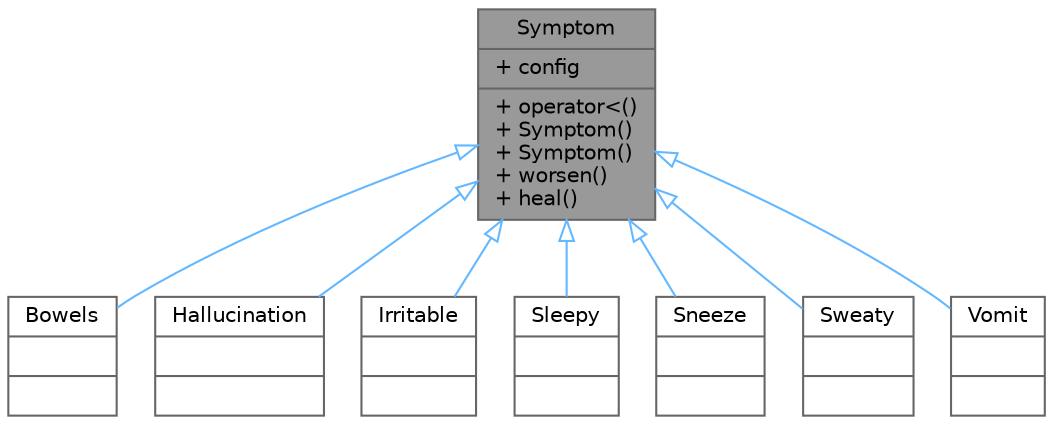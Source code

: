 digraph "Symptom"
{
 // LATEX_PDF_SIZE
  bgcolor="transparent";
  edge [fontname=Helvetica,fontsize=10,labelfontname=Helvetica,labelfontsize=10];
  node [fontname=Helvetica,fontsize=10,shape=box,height=0.2,width=0.4];
  Node1 [shape=record,label="{Symptom\n|+ config\l|+ operator\<()\l+ Symptom()\l+ Symptom()\l+ worsen()\l+ heal()\l}",height=0.2,width=0.4,color="gray40", fillcolor="grey60", style="filled", fontcolor="black",tooltip=" "];
  Node1 -> Node2 [dir="back",color="steelblue1",style="solid",arrowtail="onormal"];
  Node2 [shape=record,label="{Bowels\n||}",height=0.2,width=0.4,color="gray40", fillcolor="white", style="filled",URL="$d3/dbd/struct_bowels.html",tooltip=" "];
  Node1 -> Node3 [dir="back",color="steelblue1",style="solid",arrowtail="onormal"];
  Node3 [shape=record,label="{Hallucination\n||}",height=0.2,width=0.4,color="gray40", fillcolor="white", style="filled",URL="$d2/d18/struct_hallucination.html",tooltip=" "];
  Node1 -> Node4 [dir="back",color="steelblue1",style="solid",arrowtail="onormal"];
  Node4 [shape=record,label="{Irritable\n||}",height=0.2,width=0.4,color="gray40", fillcolor="white", style="filled",URL="$d3/db1/struct_irritable.html",tooltip=" "];
  Node1 -> Node5 [dir="back",color="steelblue1",style="solid",arrowtail="onormal"];
  Node5 [shape=record,label="{Sleepy\n||}",height=0.2,width=0.4,color="gray40", fillcolor="white", style="filled",URL="$d6/d83/struct_sleepy.html",tooltip=" "];
  Node1 -> Node6 [dir="back",color="steelblue1",style="solid",arrowtail="onormal"];
  Node6 [shape=record,label="{Sneeze\n||}",height=0.2,width=0.4,color="gray40", fillcolor="white", style="filled",URL="$dd/d81/struct_sneeze.html",tooltip=" "];
  Node1 -> Node7 [dir="back",color="steelblue1",style="solid",arrowtail="onormal"];
  Node7 [shape=record,label="{Sweaty\n||}",height=0.2,width=0.4,color="gray40", fillcolor="white", style="filled",URL="$d6/dde/struct_sweaty.html",tooltip=" "];
  Node1 -> Node8 [dir="back",color="steelblue1",style="solid",arrowtail="onormal"];
  Node8 [shape=record,label="{Vomit\n||}",height=0.2,width=0.4,color="gray40", fillcolor="white", style="filled",URL="$d4/d62/struct_vomit.html",tooltip=" "];
}
